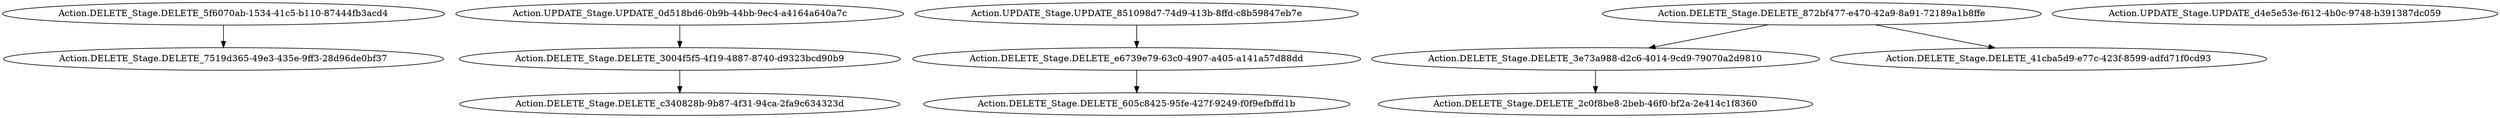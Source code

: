 strict digraph  {
"Action.DELETE_Stage.DELETE_5f6070ab-1534-41c5-b110-87444fb3acd4";
"Action.DELETE_Stage.DELETE_3004f5f5-4f19-4887-8740-d9323bcd90b9";
"Action.UPDATE_Stage.UPDATE_0d518bd6-0b9b-44bb-9ec4-a4164a640a7c";
"Action.DELETE_Stage.DELETE_e6739e79-63c0-4907-a405-a141a57d88dd";
"Action.UPDATE_Stage.UPDATE_851098d7-74d9-413b-8ffd-c8b59847eb7e";
"Action.DELETE_Stage.DELETE_3e73a988-d2c6-4014-9cd9-79070a2d9810";
"Action.DELETE_Stage.DELETE_872bf477-e470-42a9-8a91-72189a1b8ffe";
"Action.DELETE_Stage.DELETE_7519d365-49e3-435e-9ff3-28d96de0bf37";
"Action.DELETE_Stage.DELETE_c340828b-9b87-4f31-94ca-2fa9c634323d";
"Action.DELETE_Stage.DELETE_605c8425-95fe-427f-9249-f0f9efbffd1b";
"Action.DELETE_Stage.DELETE_2c0f8be8-2beb-46f0-bf2a-2e414c1f8360";
"Action.DELETE_Stage.DELETE_41cba5d9-e77c-423f-8599-adfd71f0cd93";
"Action.UPDATE_Stage.UPDATE_d4e5e53e-f612-4b0c-9748-b391387dc059";
"Action.DELETE_Stage.DELETE_5f6070ab-1534-41c5-b110-87444fb3acd4" -> "Action.DELETE_Stage.DELETE_7519d365-49e3-435e-9ff3-28d96de0bf37";
"Action.DELETE_Stage.DELETE_3004f5f5-4f19-4887-8740-d9323bcd90b9" -> "Action.DELETE_Stage.DELETE_c340828b-9b87-4f31-94ca-2fa9c634323d";
"Action.UPDATE_Stage.UPDATE_0d518bd6-0b9b-44bb-9ec4-a4164a640a7c" -> "Action.DELETE_Stage.DELETE_3004f5f5-4f19-4887-8740-d9323bcd90b9";
"Action.DELETE_Stage.DELETE_e6739e79-63c0-4907-a405-a141a57d88dd" -> "Action.DELETE_Stage.DELETE_605c8425-95fe-427f-9249-f0f9efbffd1b";
"Action.UPDATE_Stage.UPDATE_851098d7-74d9-413b-8ffd-c8b59847eb7e" -> "Action.DELETE_Stage.DELETE_e6739e79-63c0-4907-a405-a141a57d88dd";
"Action.DELETE_Stage.DELETE_3e73a988-d2c6-4014-9cd9-79070a2d9810" -> "Action.DELETE_Stage.DELETE_2c0f8be8-2beb-46f0-bf2a-2e414c1f8360";
"Action.DELETE_Stage.DELETE_872bf477-e470-42a9-8a91-72189a1b8ffe" -> "Action.DELETE_Stage.DELETE_3e73a988-d2c6-4014-9cd9-79070a2d9810";
"Action.DELETE_Stage.DELETE_872bf477-e470-42a9-8a91-72189a1b8ffe" -> "Action.DELETE_Stage.DELETE_41cba5d9-e77c-423f-8599-adfd71f0cd93";
}
